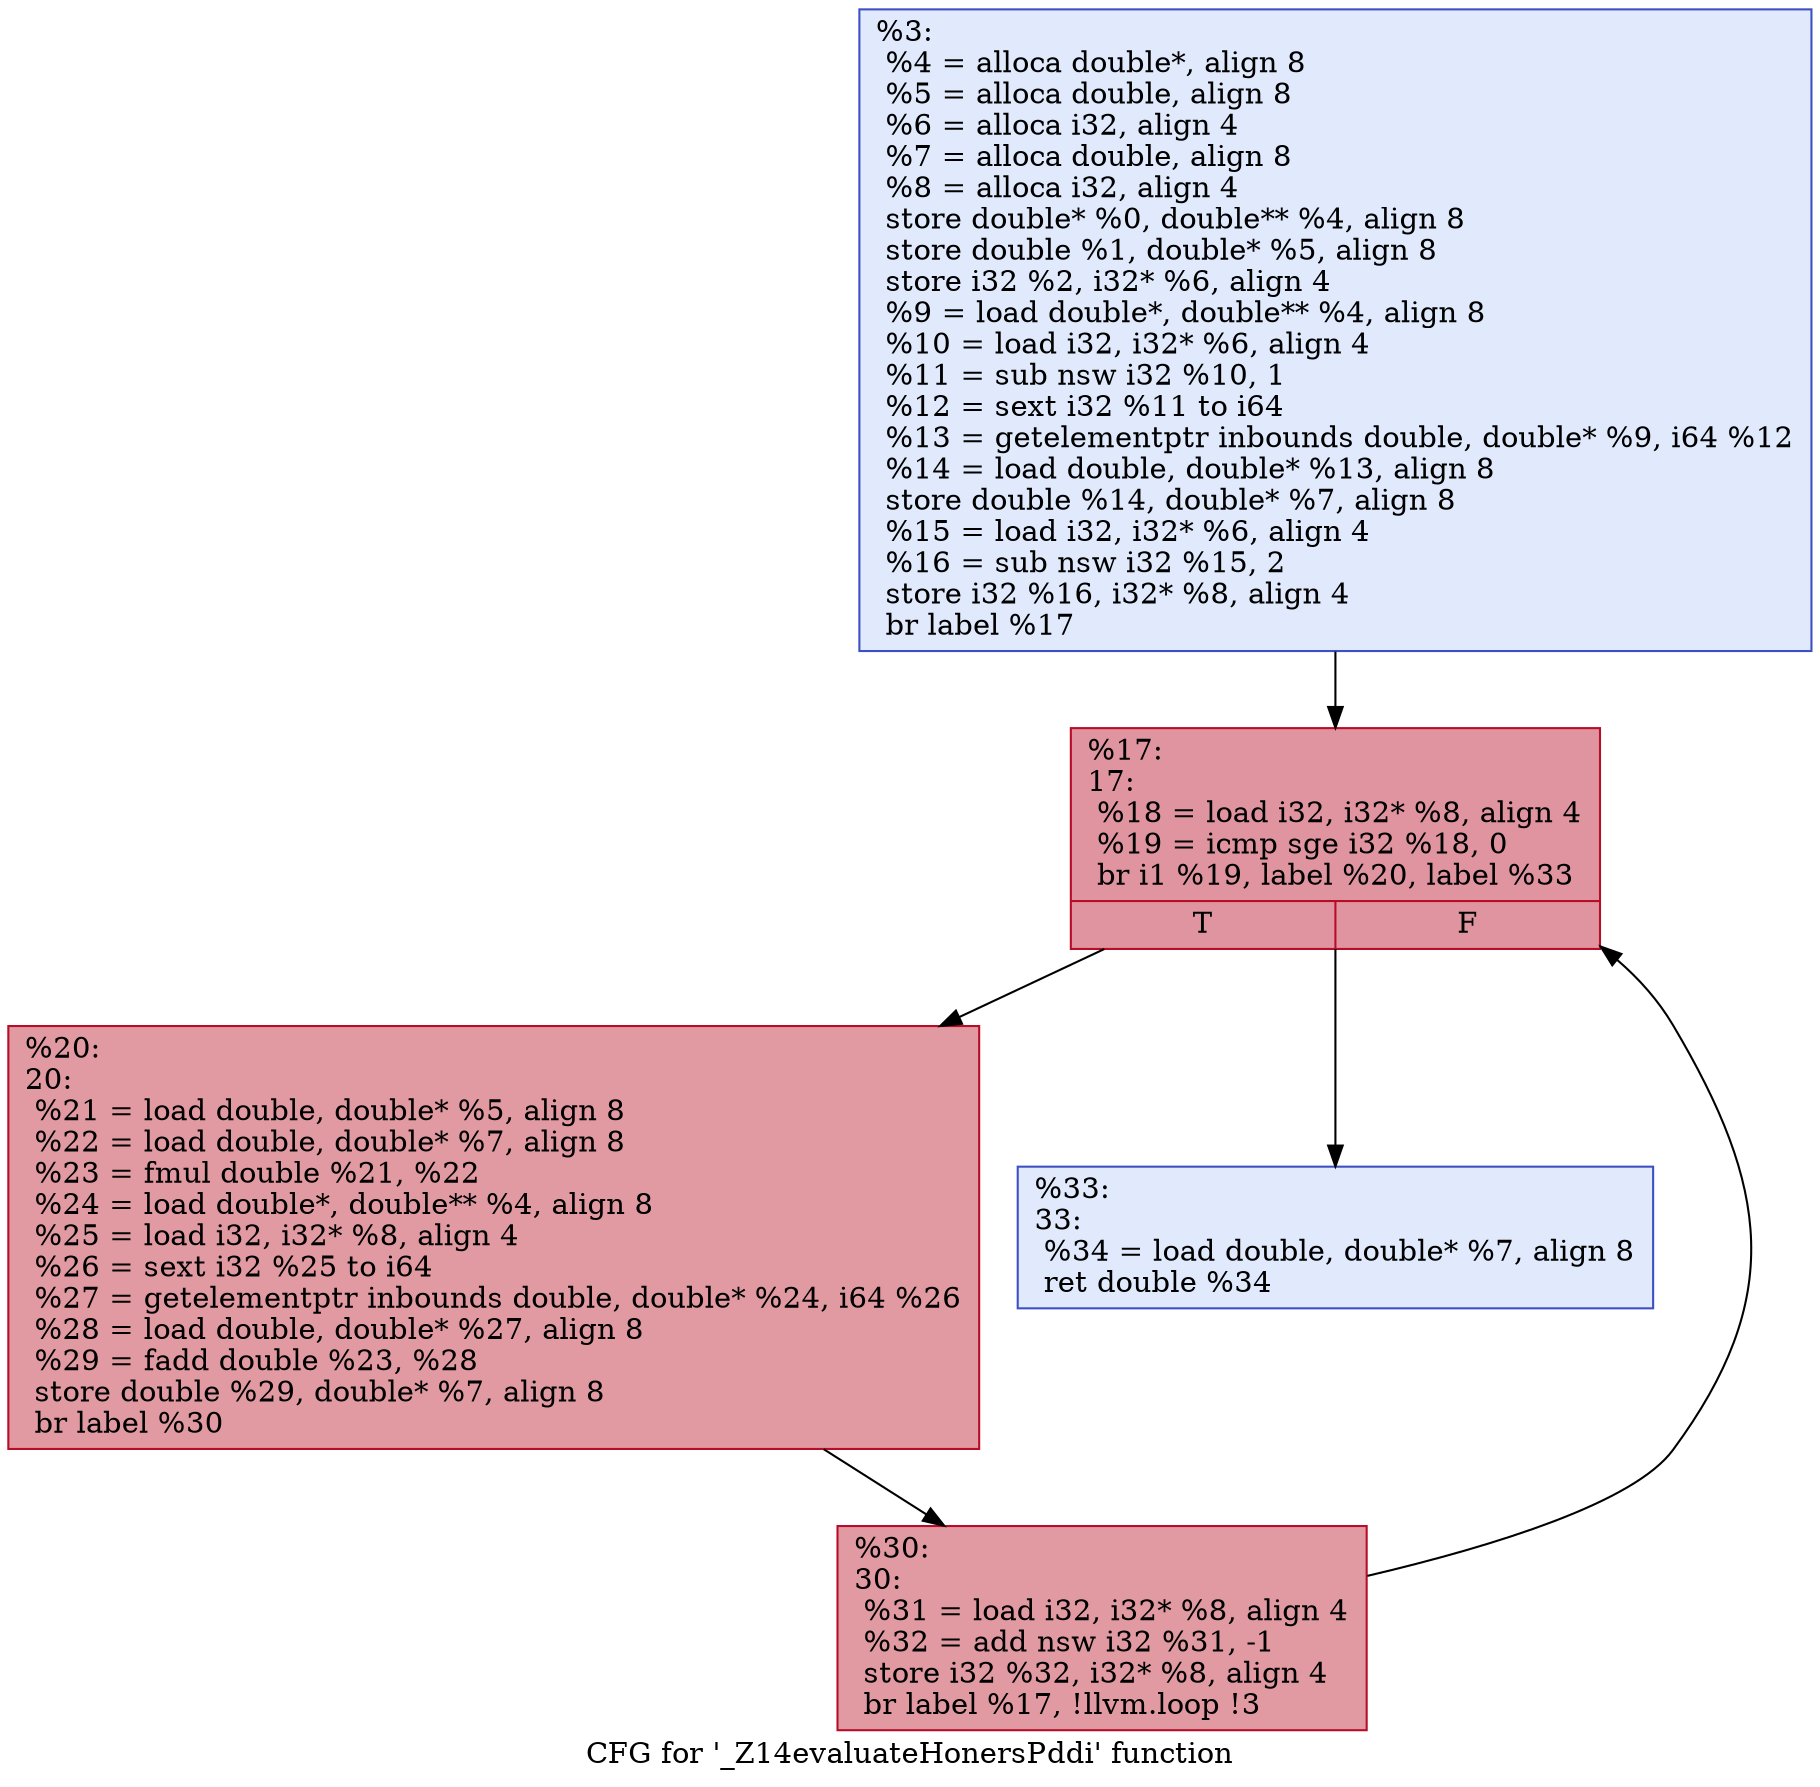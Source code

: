 digraph "CFG for '_Z14evaluateHonersPddi' function" {
	label="CFG for '_Z14evaluateHonersPddi' function";

	1 [shape=record,color="#3d50c3ff", style=filled, fillcolor="#b9d0f970",label="{%3:\l  %4 = alloca double*, align 8\l  %5 = alloca double, align 8\l  %6 = alloca i32, align 4\l  %7 = alloca double, align 8\l  %8 = alloca i32, align 4\l  store double* %0, double** %4, align 8\l  store double %1, double* %5, align 8\l  store i32 %2, i32* %6, align 4\l  %9 = load double*, double** %4, align 8\l  %10 = load i32, i32* %6, align 4\l  %11 = sub nsw i32 %10, 1\l  %12 = sext i32 %11 to i64\l  %13 = getelementptr inbounds double, double* %9, i64 %12\l  %14 = load double, double* %13, align 8\l  store double %14, double* %7, align 8\l  %15 = load i32, i32* %6, align 4\l  %16 = sub nsw i32 %15, 2\l  store i32 %16, i32* %8, align 4\l  br label %17\l}"];
	1 -> 2;
	2 [shape=record,color="#b70d28ff", style=filled, fillcolor="#b70d2870",label="{%17:\l17:                                               \l  %18 = load i32, i32* %8, align 4\l  %19 = icmp sge i32 %18, 0\l  br i1 %19, label %20, label %33\l|{<s0>T|<s1>F}}"];
	2 -> 3;
	2 -> 4;
	3 [shape=record,color="#b70d28ff", style=filled, fillcolor="#bb1b2c70",label="{%20:\l20:                                               \l  %21 = load double, double* %5, align 8\l  %22 = load double, double* %7, align 8\l  %23 = fmul double %21, %22\l  %24 = load double*, double** %4, align 8\l  %25 = load i32, i32* %8, align 4\l  %26 = sext i32 %25 to i64\l  %27 = getelementptr inbounds double, double* %24, i64 %26\l  %28 = load double, double* %27, align 8\l  %29 = fadd double %23, %28\l  store double %29, double* %7, align 8\l  br label %30\l}"];
	3 -> 5;
	5 [shape=record,color="#b70d28ff", style=filled, fillcolor="#bb1b2c70",label="{%30:\l30:                                               \l  %31 = load i32, i32* %8, align 4\l  %32 = add nsw i32 %31, -1\l  store i32 %32, i32* %8, align 4\l  br label %17, !llvm.loop !3\l}"];
	5 -> 2;
	4 [shape=record,color="#3d50c3ff", style=filled, fillcolor="#b9d0f970",label="{%33:\l33:                                               \l  %34 = load double, double* %7, align 8\l  ret double %34\l}"];
}
